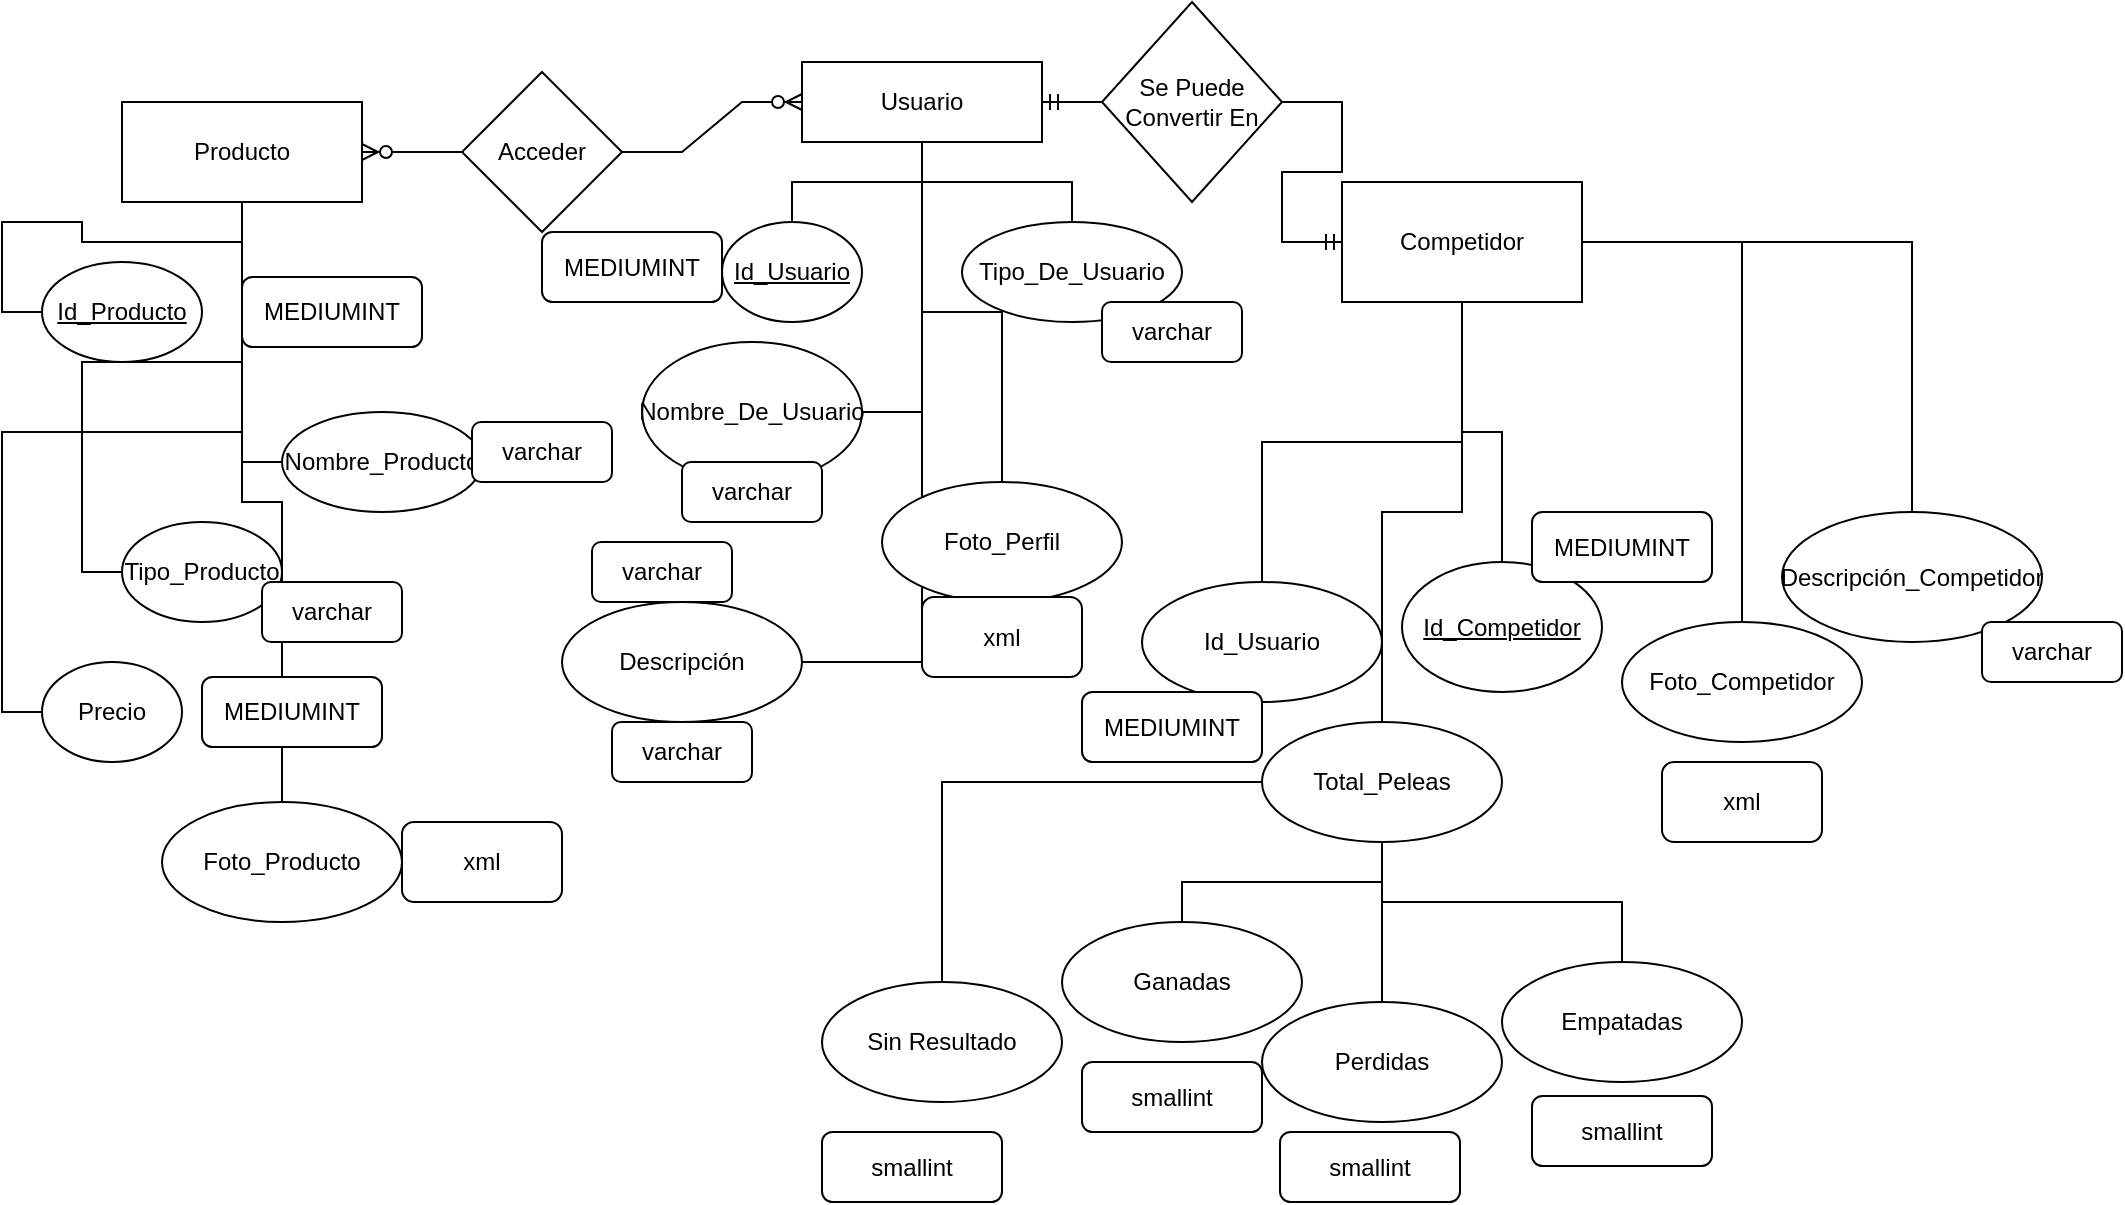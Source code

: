 <mxfile version="18.1.3" type="device"><diagram id="3lAHAji-SjWrGe8BqNLJ" name="Page-1"><mxGraphModel dx="1707" dy="625" grid="1" gridSize="10" guides="1" tooltips="1" connect="1" arrows="1" fold="1" page="1" pageScale="1" pageWidth="827" pageHeight="1169" math="0" shadow="0"><root><mxCell id="0"/><mxCell id="1" parent="0"/><mxCell id="BibDGb646rG16nI4zX09-23" style="edgeStyle=orthogonalEdgeStyle;rounded=0;orthogonalLoop=1;jettySize=auto;html=1;entryX=0;entryY=0.5;entryDx=0;entryDy=0;endArrow=none;endFill=0;" parent="1" source="BibDGb646rG16nI4zX09-1" target="BibDGb646rG16nI4zX09-21" edge="1"><mxGeometry relative="1" as="geometry"/></mxCell><mxCell id="BibDGb646rG16nI4zX09-24" style="edgeStyle=orthogonalEdgeStyle;rounded=0;orthogonalLoop=1;jettySize=auto;html=1;entryX=0;entryY=0.5;entryDx=0;entryDy=0;endArrow=none;endFill=0;" parent="1" source="BibDGb646rG16nI4zX09-1" target="BibDGb646rG16nI4zX09-22" edge="1"><mxGeometry relative="1" as="geometry"/></mxCell><mxCell id="BibDGb646rG16nI4zX09-26" style="edgeStyle=orthogonalEdgeStyle;rounded=0;orthogonalLoop=1;jettySize=auto;html=1;entryX=0;entryY=0.5;entryDx=0;entryDy=0;endArrow=none;endFill=0;" parent="1" source="BibDGb646rG16nI4zX09-1" target="BibDGb646rG16nI4zX09-25" edge="1"><mxGeometry relative="1" as="geometry"/></mxCell><mxCell id="BibDGb646rG16nI4zX09-28" style="edgeStyle=orthogonalEdgeStyle;rounded=0;orthogonalLoop=1;jettySize=auto;html=1;entryX=0;entryY=0.5;entryDx=0;entryDy=0;endArrow=none;endFill=0;" parent="1" source="BibDGb646rG16nI4zX09-1" target="BibDGb646rG16nI4zX09-27" edge="1"><mxGeometry relative="1" as="geometry"/></mxCell><mxCell id="BibDGb646rG16nI4zX09-63" value="" style="edgeStyle=orthogonalEdgeStyle;rounded=0;orthogonalLoop=1;jettySize=auto;html=1;endArrow=none;endFill=0;" parent="1" source="BibDGb646rG16nI4zX09-1" target="BibDGb646rG16nI4zX09-62" edge="1"><mxGeometry relative="1" as="geometry"/></mxCell><mxCell id="BibDGb646rG16nI4zX09-1" value="Producto" style="rounded=0;whiteSpace=wrap;html=1;" parent="1" vertex="1"><mxGeometry x="-210" y="70" width="120" height="50" as="geometry"/></mxCell><mxCell id="BibDGb646rG16nI4zX09-9" value="" style="edgeStyle=orthogonalEdgeStyle;rounded=0;orthogonalLoop=1;jettySize=auto;html=1;endArrow=none;endFill=0;" parent="1" source="BibDGb646rG16nI4zX09-2" target="BibDGb646rG16nI4zX09-8" edge="1"><mxGeometry relative="1" as="geometry"/></mxCell><mxCell id="BibDGb646rG16nI4zX09-11" style="edgeStyle=orthogonalEdgeStyle;rounded=0;orthogonalLoop=1;jettySize=auto;html=1;entryX=1;entryY=0.5;entryDx=0;entryDy=0;endArrow=none;endFill=0;" parent="1" source="BibDGb646rG16nI4zX09-2" target="BibDGb646rG16nI4zX09-7" edge="1"><mxGeometry relative="1" as="geometry"/></mxCell><mxCell id="BibDGb646rG16nI4zX09-12" style="edgeStyle=orthogonalEdgeStyle;rounded=0;orthogonalLoop=1;jettySize=auto;html=1;endArrow=none;endFill=0;" parent="1" source="BibDGb646rG16nI4zX09-2" target="BibDGb646rG16nI4zX09-6" edge="1"><mxGeometry relative="1" as="geometry"/></mxCell><mxCell id="BibDGb646rG16nI4zX09-52" value="" style="edgeStyle=orthogonalEdgeStyle;rounded=0;orthogonalLoop=1;jettySize=auto;html=1;endArrow=none;endFill=0;" parent="1" source="BibDGb646rG16nI4zX09-2" target="BibDGb646rG16nI4zX09-51" edge="1"><mxGeometry relative="1" as="geometry"/></mxCell><mxCell id="BibDGb646rG16nI4zX09-54" value="" style="edgeStyle=orthogonalEdgeStyle;rounded=0;orthogonalLoop=1;jettySize=auto;html=1;entryX=1;entryY=0.5;entryDx=0;entryDy=0;endArrow=none;endFill=0;" parent="1" source="BibDGb646rG16nI4zX09-2" target="BibDGb646rG16nI4zX09-53" edge="1"><mxGeometry relative="1" as="geometry"/></mxCell><mxCell id="BibDGb646rG16nI4zX09-2" value="Usuario" style="rounded=0;whiteSpace=wrap;html=1;" parent="1" vertex="1"><mxGeometry x="130" y="50" width="120" height="40" as="geometry"/></mxCell><mxCell id="BibDGb646rG16nI4zX09-6" value="&lt;u&gt;Id_Usuario&lt;/u&gt;" style="ellipse;whiteSpace=wrap;html=1;" parent="1" vertex="1"><mxGeometry x="90" y="130" width="70" height="50" as="geometry"/></mxCell><mxCell id="BibDGb646rG16nI4zX09-7" value="Nombre_De_Usuario" style="ellipse;whiteSpace=wrap;html=1;" parent="1" vertex="1"><mxGeometry x="50" y="190" width="110" height="70" as="geometry"/></mxCell><mxCell id="BibDGb646rG16nI4zX09-8" value="Tipo_De_Usuario" style="ellipse;whiteSpace=wrap;html=1;" parent="1" vertex="1"><mxGeometry x="210" y="130" width="110" height="50" as="geometry"/></mxCell><mxCell id="BibDGb646rG16nI4zX09-17" value="Acceder" style="rhombus;whiteSpace=wrap;html=1;" parent="1" vertex="1"><mxGeometry x="-40" y="55" width="80" height="80" as="geometry"/></mxCell><mxCell id="BibDGb646rG16nI4zX09-21" value="&lt;u&gt;Id_Producto&lt;/u&gt;" style="ellipse;whiteSpace=wrap;html=1;" parent="1" vertex="1"><mxGeometry x="-250" y="150" width="80" height="50" as="geometry"/></mxCell><mxCell id="BibDGb646rG16nI4zX09-22" value="Nombre_Producto" style="ellipse;whiteSpace=wrap;html=1;" parent="1" vertex="1"><mxGeometry x="-130" y="225" width="100" height="50" as="geometry"/></mxCell><mxCell id="BibDGb646rG16nI4zX09-25" value="Tipo_Producto" style="ellipse;whiteSpace=wrap;html=1;" parent="1" vertex="1"><mxGeometry x="-210" y="280" width="80" height="50" as="geometry"/></mxCell><mxCell id="BibDGb646rG16nI4zX09-27" value="Precio" style="ellipse;whiteSpace=wrap;html=1;" parent="1" vertex="1"><mxGeometry x="-250" y="350" width="70" height="50" as="geometry"/></mxCell><mxCell id="BibDGb646rG16nI4zX09-29" value="&lt;u&gt;Id_Competidor&lt;/u&gt;" style="ellipse;whiteSpace=wrap;html=1;" parent="1" vertex="1"><mxGeometry x="430" y="300" width="100" height="65" as="geometry"/></mxCell><mxCell id="BibDGb646rG16nI4zX09-31" style="edgeStyle=orthogonalEdgeStyle;rounded=0;orthogonalLoop=1;jettySize=auto;html=1;endArrow=none;endFill=0;" parent="1" source="BibDGb646rG16nI4zX09-30" target="BibDGb646rG16nI4zX09-29" edge="1"><mxGeometry relative="1" as="geometry"/></mxCell><mxCell id="BibDGb646rG16nI4zX09-37" value="" style="edgeStyle=orthogonalEdgeStyle;rounded=0;orthogonalLoop=1;jettySize=auto;html=1;endArrow=none;endFill=0;" parent="1" source="BibDGb646rG16nI4zX09-30" target="BibDGb646rG16nI4zX09-36" edge="1"><mxGeometry relative="1" as="geometry"/></mxCell><mxCell id="BibDGb646rG16nI4zX09-40" value="" style="edgeStyle=orthogonalEdgeStyle;rounded=0;orthogonalLoop=1;jettySize=auto;html=1;endArrow=none;endFill=0;" parent="1" source="BibDGb646rG16nI4zX09-30" target="BibDGb646rG16nI4zX09-39" edge="1"><mxGeometry relative="1" as="geometry"/></mxCell><mxCell id="BibDGb646rG16nI4zX09-58" value="" style="edgeStyle=orthogonalEdgeStyle;rounded=0;orthogonalLoop=1;jettySize=auto;html=1;endArrow=none;endFill=0;" parent="1" source="BibDGb646rG16nI4zX09-30" target="BibDGb646rG16nI4zX09-57" edge="1"><mxGeometry relative="1" as="geometry"/></mxCell><mxCell id="BibDGb646rG16nI4zX09-60" value="" style="edgeStyle=orthogonalEdgeStyle;rounded=0;orthogonalLoop=1;jettySize=auto;html=1;endArrow=none;endFill=0;" parent="1" source="BibDGb646rG16nI4zX09-30" target="BibDGb646rG16nI4zX09-59" edge="1"><mxGeometry relative="1" as="geometry"/></mxCell><mxCell id="BibDGb646rG16nI4zX09-30" value="Competidor" style="rounded=0;whiteSpace=wrap;html=1;" parent="1" vertex="1"><mxGeometry x="400" y="110" width="120" height="60" as="geometry"/></mxCell><mxCell id="BibDGb646rG16nI4zX09-33" value="Se Puede Convertir En" style="rhombus;whiteSpace=wrap;html=1;" parent="1" vertex="1"><mxGeometry x="280" y="20" width="90" height="100" as="geometry"/></mxCell><mxCell id="BibDGb646rG16nI4zX09-36" value="Id_Usuario" style="ellipse;whiteSpace=wrap;html=1;rounded=0;" parent="1" vertex="1"><mxGeometry x="300" y="310" width="120" height="60" as="geometry"/></mxCell><mxCell id="BibDGb646rG16nI4zX09-42" value="" style="edgeStyle=orthogonalEdgeStyle;rounded=0;orthogonalLoop=1;jettySize=auto;html=1;endArrow=none;endFill=0;" parent="1" source="BibDGb646rG16nI4zX09-39" target="BibDGb646rG16nI4zX09-41" edge="1"><mxGeometry relative="1" as="geometry"/></mxCell><mxCell id="BibDGb646rG16nI4zX09-44" value="" style="edgeStyle=orthogonalEdgeStyle;rounded=0;orthogonalLoop=1;jettySize=auto;html=1;endArrow=none;endFill=0;" parent="1" source="BibDGb646rG16nI4zX09-39" target="BibDGb646rG16nI4zX09-43" edge="1"><mxGeometry relative="1" as="geometry"/></mxCell><mxCell id="BibDGb646rG16nI4zX09-48" value="" style="edgeStyle=orthogonalEdgeStyle;rounded=0;orthogonalLoop=1;jettySize=auto;html=1;endArrow=none;endFill=0;" parent="1" source="BibDGb646rG16nI4zX09-39" target="BibDGb646rG16nI4zX09-47" edge="1"><mxGeometry relative="1" as="geometry"/></mxCell><mxCell id="BibDGb646rG16nI4zX09-50" value="" style="edgeStyle=orthogonalEdgeStyle;rounded=0;orthogonalLoop=1;jettySize=auto;html=1;endArrow=none;endFill=0;" parent="1" source="BibDGb646rG16nI4zX09-39" target="BibDGb646rG16nI4zX09-49" edge="1"><mxGeometry relative="1" as="geometry"/></mxCell><mxCell id="BibDGb646rG16nI4zX09-39" value="Total_Peleas" style="ellipse;whiteSpace=wrap;html=1;rounded=0;" parent="1" vertex="1"><mxGeometry x="360" y="380" width="120" height="60" as="geometry"/></mxCell><mxCell id="BibDGb646rG16nI4zX09-41" value="Ganadas" style="ellipse;whiteSpace=wrap;html=1;rounded=0;" parent="1" vertex="1"><mxGeometry x="260" y="480" width="120" height="60" as="geometry"/></mxCell><mxCell id="BibDGb646rG16nI4zX09-43" value="Perdidas" style="ellipse;whiteSpace=wrap;html=1;rounded=0;" parent="1" vertex="1"><mxGeometry x="360" y="520" width="120" height="60" as="geometry"/></mxCell><mxCell id="BibDGb646rG16nI4zX09-47" value="Empatadas" style="ellipse;whiteSpace=wrap;html=1;rounded=0;" parent="1" vertex="1"><mxGeometry x="480" y="500" width="120" height="60" as="geometry"/></mxCell><mxCell id="BibDGb646rG16nI4zX09-49" value="Sin Resultado" style="ellipse;whiteSpace=wrap;html=1;rounded=0;" parent="1" vertex="1"><mxGeometry x="140" y="510" width="120" height="60" as="geometry"/></mxCell><mxCell id="BibDGb646rG16nI4zX09-51" value="Foto_Perfil" style="ellipse;whiteSpace=wrap;html=1;rounded=0;" parent="1" vertex="1"><mxGeometry x="170" y="260" width="120" height="60" as="geometry"/></mxCell><mxCell id="BibDGb646rG16nI4zX09-53" value="Descripción" style="ellipse;whiteSpace=wrap;html=1;rounded=0;" parent="1" vertex="1"><mxGeometry x="10" y="320" width="120" height="60" as="geometry"/></mxCell><mxCell id="BibDGb646rG16nI4zX09-57" value="Foto_Competidor" style="ellipse;whiteSpace=wrap;html=1;rounded=0;" parent="1" vertex="1"><mxGeometry x="540" y="330" width="120" height="60" as="geometry"/></mxCell><mxCell id="BibDGb646rG16nI4zX09-59" value="Descripción_Competidor" style="ellipse;whiteSpace=wrap;html=1;rounded=0;" parent="1" vertex="1"><mxGeometry x="620" y="275" width="130" height="65" as="geometry"/></mxCell><mxCell id="BibDGb646rG16nI4zX09-62" value="Foto_Producto" style="ellipse;whiteSpace=wrap;html=1;rounded=0;" parent="1" vertex="1"><mxGeometry x="-190" y="420" width="120" height="60" as="geometry"/></mxCell><mxCell id="MKUPeePSvF1_l-IsxaXz-5" value="MEDIUMINT" style="rounded=1;whiteSpace=wrap;html=1;" vertex="1" parent="1"><mxGeometry x="-150" y="157.5" width="90" height="35" as="geometry"/></mxCell><mxCell id="MKUPeePSvF1_l-IsxaXz-6" value="MEDIUMINT" style="rounded=1;whiteSpace=wrap;html=1;" vertex="1" parent="1"><mxGeometry x="-170" y="357.5" width="90" height="35" as="geometry"/></mxCell><mxCell id="MKUPeePSvF1_l-IsxaXz-7" value="xml" style="rounded=1;whiteSpace=wrap;html=1;" vertex="1" parent="1"><mxGeometry x="-70" y="430" width="80" height="40" as="geometry"/></mxCell><mxCell id="MKUPeePSvF1_l-IsxaXz-8" value="xml" style="rounded=1;whiteSpace=wrap;html=1;" vertex="1" parent="1"><mxGeometry x="560" y="400" width="80" height="40" as="geometry"/></mxCell><mxCell id="MKUPeePSvF1_l-IsxaXz-9" value="MEDIUMINT" style="rounded=1;whiteSpace=wrap;html=1;" vertex="1" parent="1"><mxGeometry y="135" width="90" height="35" as="geometry"/></mxCell><mxCell id="MKUPeePSvF1_l-IsxaXz-10" value="xml" style="rounded=1;whiteSpace=wrap;html=1;" vertex="1" parent="1"><mxGeometry x="190" y="317.5" width="80" height="40" as="geometry"/></mxCell><mxCell id="MKUPeePSvF1_l-IsxaXz-11" value="smallint" style="rounded=1;whiteSpace=wrap;html=1;" vertex="1" parent="1"><mxGeometry x="140" y="585" width="90" height="35" as="geometry"/></mxCell><mxCell id="MKUPeePSvF1_l-IsxaXz-12" value="smallint" style="rounded=1;whiteSpace=wrap;html=1;" vertex="1" parent="1"><mxGeometry x="270" y="550" width="90" height="35" as="geometry"/></mxCell><mxCell id="MKUPeePSvF1_l-IsxaXz-13" value="smallint" style="rounded=1;whiteSpace=wrap;html=1;" vertex="1" parent="1"><mxGeometry x="369" y="585" width="90" height="35" as="geometry"/></mxCell><mxCell id="MKUPeePSvF1_l-IsxaXz-14" value="smallint" style="rounded=1;whiteSpace=wrap;html=1;" vertex="1" parent="1"><mxGeometry x="495" y="567" width="90" height="35" as="geometry"/></mxCell><mxCell id="MKUPeePSvF1_l-IsxaXz-16" value="MEDIUMINT" style="rounded=1;whiteSpace=wrap;html=1;" vertex="1" parent="1"><mxGeometry x="270" y="365" width="90" height="35" as="geometry"/></mxCell><mxCell id="MKUPeePSvF1_l-IsxaXz-18" value="varchar" style="rounded=1;whiteSpace=wrap;html=1;" vertex="1" parent="1"><mxGeometry x="-35" y="230" width="70" height="30" as="geometry"/></mxCell><mxCell id="MKUPeePSvF1_l-IsxaXz-20" value="varchar" style="rounded=1;whiteSpace=wrap;html=1;" vertex="1" parent="1"><mxGeometry x="-140" y="310" width="70" height="30" as="geometry"/></mxCell><mxCell id="MKUPeePSvF1_l-IsxaXz-21" value="varchar" style="rounded=1;whiteSpace=wrap;html=1;" vertex="1" parent="1"><mxGeometry x="35" y="380" width="70" height="30" as="geometry"/></mxCell><mxCell id="MKUPeePSvF1_l-IsxaXz-22" value="varchar" style="rounded=1;whiteSpace=wrap;html=1;" vertex="1" parent="1"><mxGeometry x="70" y="250" width="70" height="30" as="geometry"/></mxCell><mxCell id="MKUPeePSvF1_l-IsxaXz-23" value="varchar" style="rounded=1;whiteSpace=wrap;html=1;" vertex="1" parent="1"><mxGeometry x="280" y="170" width="70" height="30" as="geometry"/></mxCell><mxCell id="MKUPeePSvF1_l-IsxaXz-24" value="varchar" style="rounded=1;whiteSpace=wrap;html=1;" vertex="1" parent="1"><mxGeometry x="720" y="330" width="70" height="30" as="geometry"/></mxCell><mxCell id="MKUPeePSvF1_l-IsxaXz-25" value="varchar" style="rounded=1;whiteSpace=wrap;html=1;" vertex="1" parent="1"><mxGeometry x="25" y="290" width="70" height="30" as="geometry"/></mxCell><mxCell id="MKUPeePSvF1_l-IsxaXz-27" value="MEDIUMINT" style="rounded=1;whiteSpace=wrap;html=1;" vertex="1" parent="1"><mxGeometry x="495" y="275" width="90" height="35" as="geometry"/></mxCell><mxCell id="MKUPeePSvF1_l-IsxaXz-30" value="" style="edgeStyle=entityRelationEdgeStyle;fontSize=12;html=1;endArrow=ERmandOne;startArrow=none;rounded=0;shadow=0;exitX=1;exitY=0.5;exitDx=0;exitDy=0;entryX=0;entryY=0.5;entryDx=0;entryDy=0;startFill=0;" edge="1" parent="1" source="BibDGb646rG16nI4zX09-33" target="BibDGb646rG16nI4zX09-30"><mxGeometry width="100" height="100" relative="1" as="geometry"><mxPoint x="160" y="400" as="sourcePoint"/><mxPoint x="260" y="300" as="targetPoint"/></mxGeometry></mxCell><mxCell id="MKUPeePSvF1_l-IsxaXz-31" value="" style="edgeStyle=entityRelationEdgeStyle;fontSize=12;html=1;endArrow=ERzeroToMany;endFill=1;rounded=0;shadow=0;entryX=1;entryY=0.5;entryDx=0;entryDy=0;exitX=0;exitY=0.5;exitDx=0;exitDy=0;" edge="1" parent="1" source="BibDGb646rG16nI4zX09-17" target="BibDGb646rG16nI4zX09-1"><mxGeometry width="100" height="100" relative="1" as="geometry"><mxPoint x="-50" y="60" as="sourcePoint"/><mxPoint x="260" y="300" as="targetPoint"/></mxGeometry></mxCell><mxCell id="MKUPeePSvF1_l-IsxaXz-33" value="" style="edgeStyle=entityRelationEdgeStyle;fontSize=12;html=1;endArrow=ERmandOne;startArrow=none;rounded=0;shadow=0;exitX=0;exitY=0.5;exitDx=0;exitDy=0;entryX=1;entryY=0.5;entryDx=0;entryDy=0;startFill=0;" edge="1" parent="1" source="BibDGb646rG16nI4zX09-33" target="BibDGb646rG16nI4zX09-2"><mxGeometry width="100" height="100" relative="1" as="geometry"><mxPoint x="380" y="80" as="sourcePoint"/><mxPoint x="410" y="150" as="targetPoint"/></mxGeometry></mxCell><mxCell id="MKUPeePSvF1_l-IsxaXz-34" value="" style="edgeStyle=entityRelationEdgeStyle;fontSize=12;html=1;endArrow=ERzeroToMany;endFill=1;rounded=0;shadow=0;entryX=0;entryY=0.5;entryDx=0;entryDy=0;exitX=1;exitY=0.5;exitDx=0;exitDy=0;" edge="1" parent="1" source="BibDGb646rG16nI4zX09-17" target="BibDGb646rG16nI4zX09-2"><mxGeometry width="100" height="100" relative="1" as="geometry"><mxPoint x="160" y="400" as="sourcePoint"/><mxPoint x="260" y="300" as="targetPoint"/></mxGeometry></mxCell></root></mxGraphModel></diagram></mxfile>
